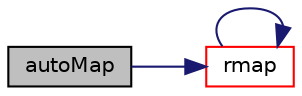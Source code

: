 digraph "autoMap"
{
  bgcolor="transparent";
  edge [fontname="Helvetica",fontsize="10",labelfontname="Helvetica",labelfontsize="10"];
  node [fontname="Helvetica",fontsize="10",shape=record];
  rankdir="LR";
  Node1 [label="autoMap",height=0.2,width=0.4,color="black", fillcolor="grey75", style="filled", fontcolor="black"];
  Node1 -> Node2 [color="midnightblue",fontsize="10",style="solid",fontname="Helvetica"];
  Node2 [label="rmap",height=0.2,width=0.4,color="red",URL="$a02728.html#a713277715ccc0a5ef466b0516d44731f",tooltip="Reverse map the given fvPatchField onto this fvPatchField. "];
  Node2 -> Node2 [color="midnightblue",fontsize="10",style="solid",fontname="Helvetica"];
}
